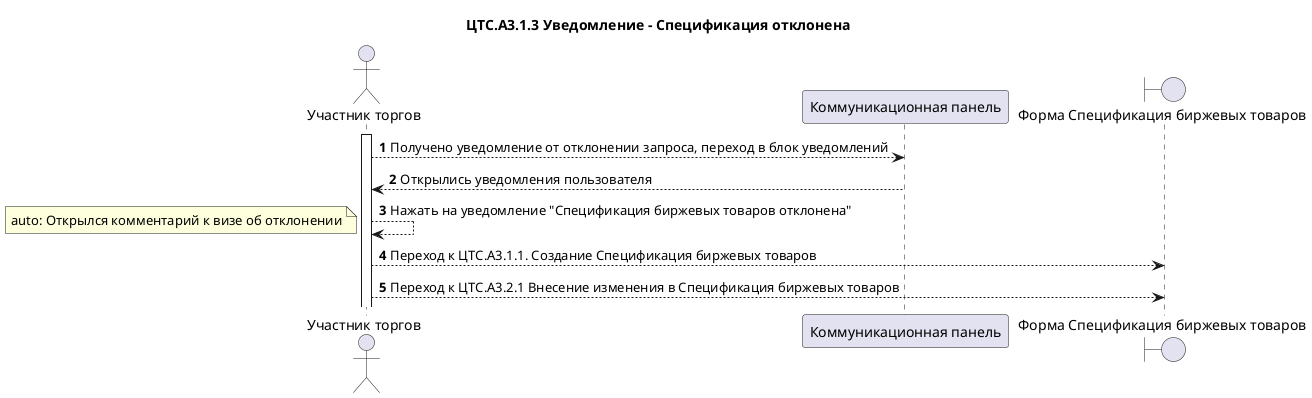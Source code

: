 @startuml "ЦТС.А3.1 Допуск товара к торгам"
title "ЦТС.А3.1.3 Уведомление – Спецификация отклонена"
actor "Участник торгов" as User
participant "Коммуникационная панель" as CommunicationPanel
boundary "Форма Спецификация биржевых товаров" as SpecificationForm

autonumber

activate User
User-->CommunicationPanel: Получено уведомление от отклонении запроса, переход в блок уведомлений

CommunicationPanel-->User: Открылись уведомления пользователя
User-->User: Нажать на уведомление "Спецификация биржевых товаров отклонена"

note left
  auto: Открылся комментарий к визе об отклонении
end note
User-->SpecificationForm: Переход к ЦТС.А3.1.1. Создание Спецификация биржевых товаров
User-->SpecificationForm: Переход к ЦТС.А3.2.1 Внесение изменения в Спецификация биржевых товаров

@enduml